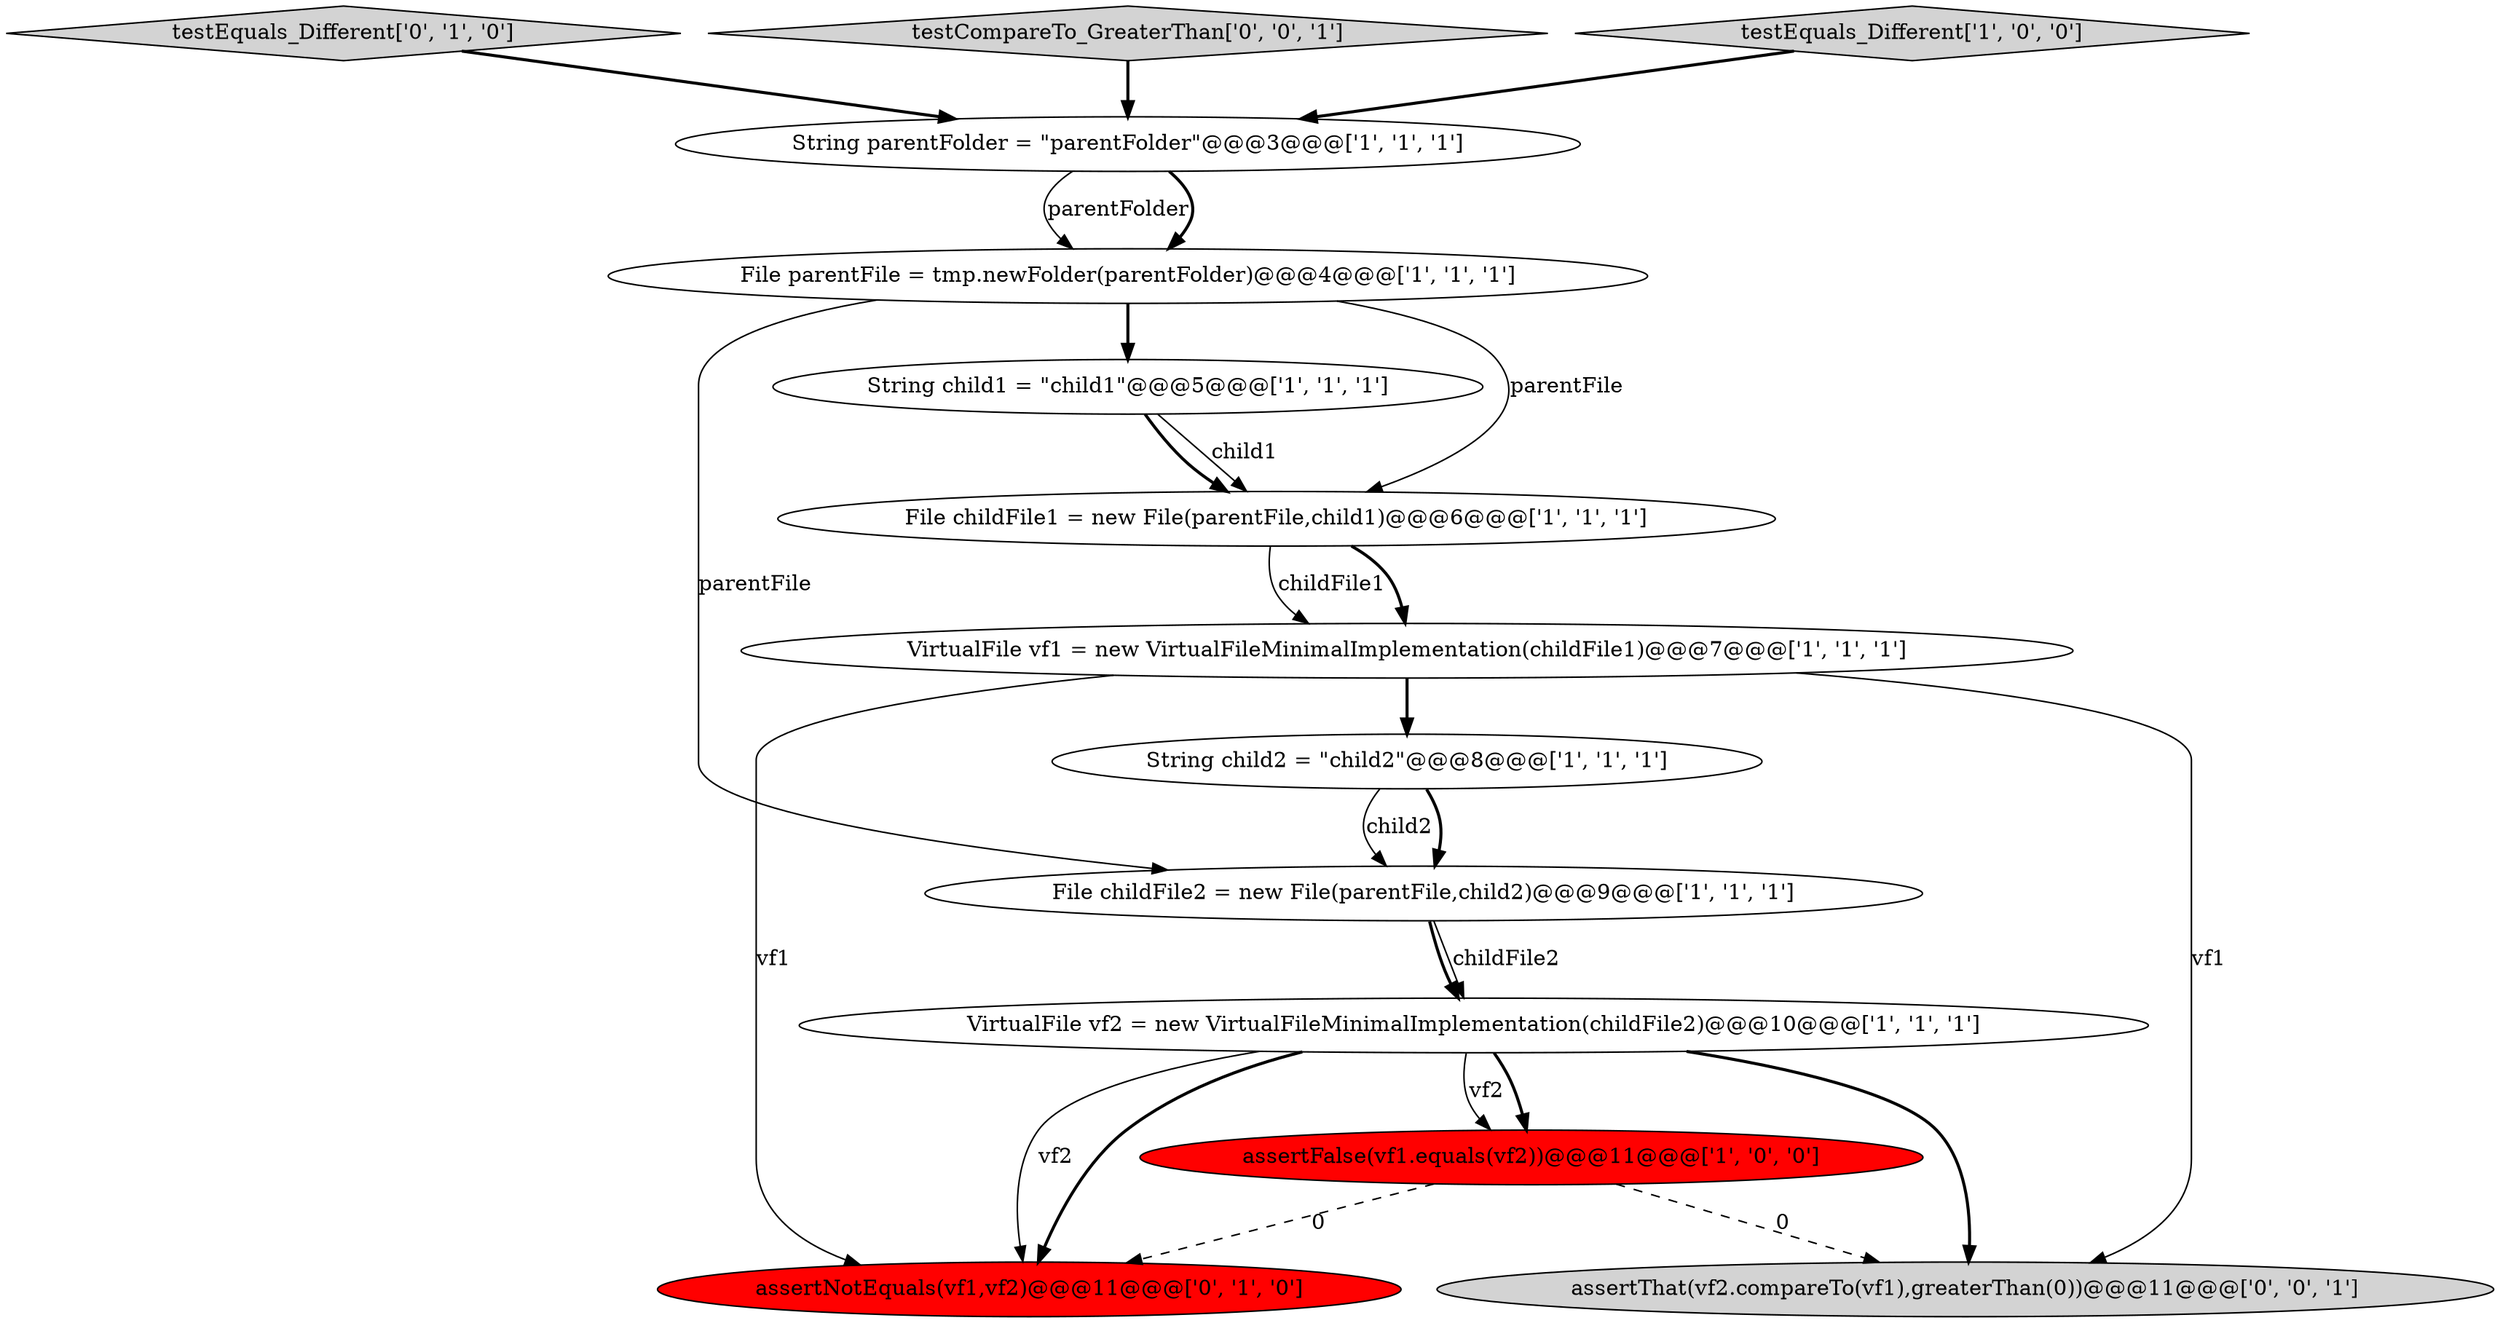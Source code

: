 digraph {
13 [style = filled, label = "assertThat(vf2.compareTo(vf1),greaterThan(0))@@@11@@@['0', '0', '1']", fillcolor = lightgray, shape = ellipse image = "AAA0AAABBB3BBB"];
3 [style = filled, label = "String parentFolder = \"parentFolder\"@@@3@@@['1', '1', '1']", fillcolor = white, shape = ellipse image = "AAA0AAABBB1BBB"];
1 [style = filled, label = "VirtualFile vf1 = new VirtualFileMinimalImplementation(childFile1)@@@7@@@['1', '1', '1']", fillcolor = white, shape = ellipse image = "AAA0AAABBB1BBB"];
2 [style = filled, label = "String child2 = \"child2\"@@@8@@@['1', '1', '1']", fillcolor = white, shape = ellipse image = "AAA0AAABBB1BBB"];
5 [style = filled, label = "assertFalse(vf1.equals(vf2))@@@11@@@['1', '0', '0']", fillcolor = red, shape = ellipse image = "AAA1AAABBB1BBB"];
8 [style = filled, label = "String child1 = \"child1\"@@@5@@@['1', '1', '1']", fillcolor = white, shape = ellipse image = "AAA0AAABBB1BBB"];
10 [style = filled, label = "assertNotEquals(vf1,vf2)@@@11@@@['0', '1', '0']", fillcolor = red, shape = ellipse image = "AAA1AAABBB2BBB"];
0 [style = filled, label = "File childFile2 = new File(parentFile,child2)@@@9@@@['1', '1', '1']", fillcolor = white, shape = ellipse image = "AAA0AAABBB1BBB"];
11 [style = filled, label = "testEquals_Different['0', '1', '0']", fillcolor = lightgray, shape = diamond image = "AAA0AAABBB2BBB"];
7 [style = filled, label = "File parentFile = tmp.newFolder(parentFolder)@@@4@@@['1', '1', '1']", fillcolor = white, shape = ellipse image = "AAA0AAABBB1BBB"];
12 [style = filled, label = "testCompareTo_GreaterThan['0', '0', '1']", fillcolor = lightgray, shape = diamond image = "AAA0AAABBB3BBB"];
6 [style = filled, label = "testEquals_Different['1', '0', '0']", fillcolor = lightgray, shape = diamond image = "AAA0AAABBB1BBB"];
9 [style = filled, label = "VirtualFile vf2 = new VirtualFileMinimalImplementation(childFile2)@@@10@@@['1', '1', '1']", fillcolor = white, shape = ellipse image = "AAA0AAABBB1BBB"];
4 [style = filled, label = "File childFile1 = new File(parentFile,child1)@@@6@@@['1', '1', '1']", fillcolor = white, shape = ellipse image = "AAA0AAABBB1BBB"];
5->13 [style = dashed, label="0"];
6->3 [style = bold, label=""];
0->9 [style = bold, label=""];
1->13 [style = solid, label="vf1"];
4->1 [style = solid, label="childFile1"];
3->7 [style = solid, label="parentFolder"];
8->4 [style = solid, label="child1"];
0->9 [style = solid, label="childFile2"];
9->10 [style = bold, label=""];
7->8 [style = bold, label=""];
2->0 [style = bold, label=""];
5->10 [style = dashed, label="0"];
3->7 [style = bold, label=""];
11->3 [style = bold, label=""];
9->10 [style = solid, label="vf2"];
9->5 [style = bold, label=""];
9->5 [style = solid, label="vf2"];
2->0 [style = solid, label="child2"];
4->1 [style = bold, label=""];
1->2 [style = bold, label=""];
12->3 [style = bold, label=""];
8->4 [style = bold, label=""];
7->4 [style = solid, label="parentFile"];
7->0 [style = solid, label="parentFile"];
9->13 [style = bold, label=""];
1->10 [style = solid, label="vf1"];
}
